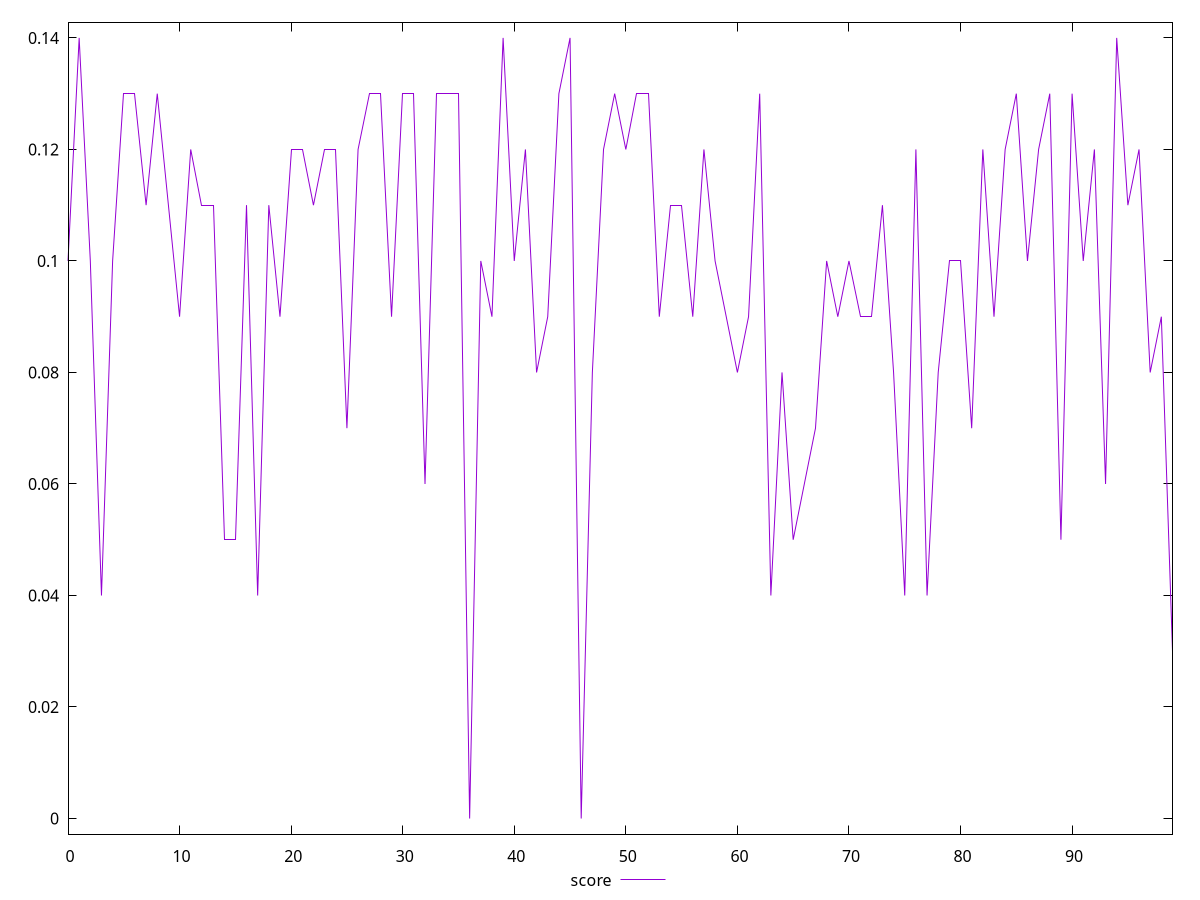 reset

$score <<EOF
0 0.1
1 0.14
2 0.1
3 0.04
4 0.1
5 0.13
6 0.13
7 0.11
8 0.13
9 0.11
10 0.09
11 0.12
12 0.11
13 0.11
14 0.05
15 0.05
16 0.11
17 0.04
18 0.11
19 0.09
20 0.12
21 0.12
22 0.11
23 0.12
24 0.12
25 0.07
26 0.12
27 0.13
28 0.13
29 0.09
30 0.13
31 0.13
32 0.06
33 0.13
34 0.13
35 0.13
36 0
37 0.1
38 0.09
39 0.14
40 0.1
41 0.12
42 0.08
43 0.09
44 0.13
45 0.14
46 0
47 0.08
48 0.12
49 0.13
50 0.12
51 0.13
52 0.13
53 0.09
54 0.11
55 0.11
56 0.09
57 0.12
58 0.1
59 0.09
60 0.08
61 0.09
62 0.13
63 0.04
64 0.08
65 0.05
66 0.06
67 0.07
68 0.1
69 0.09
70 0.1
71 0.09
72 0.09
73 0.11
74 0.08
75 0.04
76 0.12
77 0.04
78 0.08
79 0.1
80 0.1
81 0.07
82 0.12
83 0.09
84 0.12
85 0.13
86 0.1
87 0.12
88 0.13
89 0.05
90 0.13
91 0.1
92 0.12
93 0.06
94 0.14
95 0.11
96 0.12
97 0.08
98 0.09
99 0.03
EOF

set key outside below
set xrange [0:99]
set yrange [-0.0028000000000000004:0.1428]
set trange [-0.0028000000000000004:0.1428]
set terminal svg size 640, 500 enhanced background rgb 'white'
set output "reprap/max-potential-fid/samples/pages+cached+noexternal+nomedia/score/values.svg"

plot $score title "score" with line

reset

